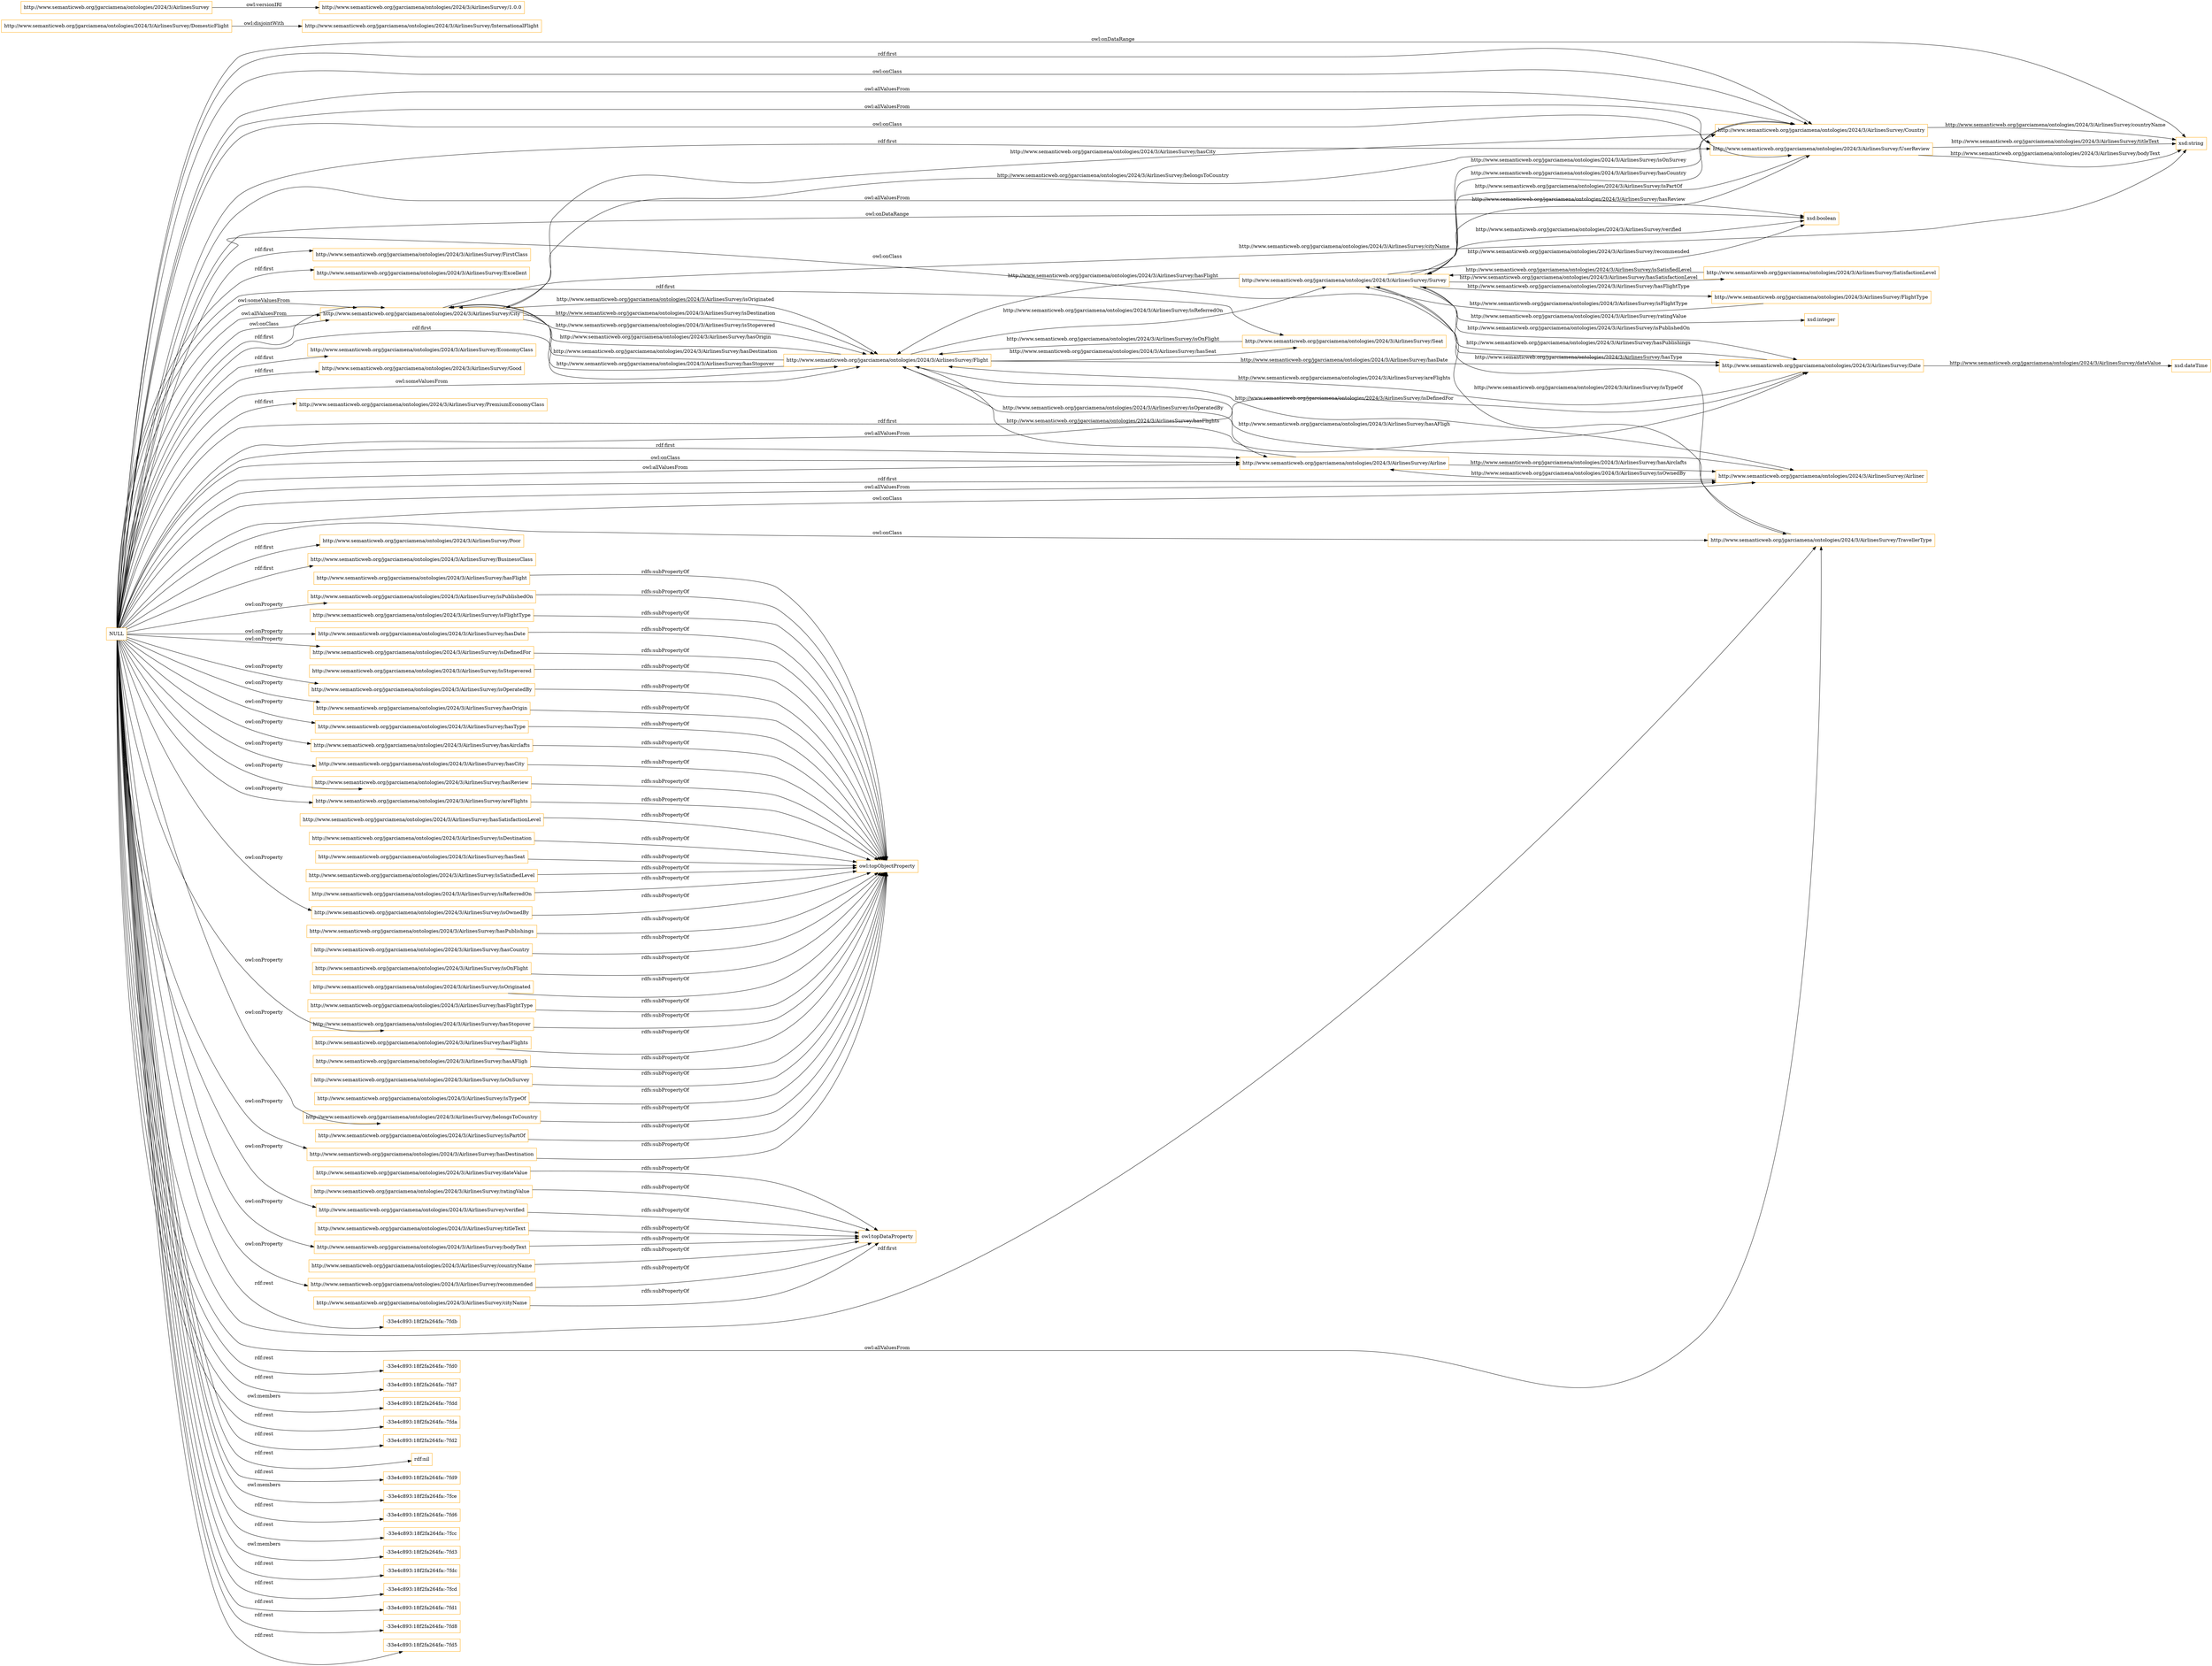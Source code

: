 digraph ar2dtool_diagram { 
rankdir=LR;
size="1501"
node [shape = rectangle, color="orange"]; "http://www.semanticweb.org/jgarciamena/ontologies/2024/3/AirlinesSurvey/City" "http://www.semanticweb.org/jgarciamena/ontologies/2024/3/AirlinesSurvey/FirstClass" "http://www.semanticweb.org/jgarciamena/ontologies/2024/3/AirlinesSurvey/InternationalFlight" "http://www.semanticweb.org/jgarciamena/ontologies/2024/3/AirlinesSurvey/Excellent" "http://www.semanticweb.org/jgarciamena/ontologies/2024/3/AirlinesSurvey/Survey" "http://www.semanticweb.org/jgarciamena/ontologies/2024/3/AirlinesSurvey/UserReview" "http://www.semanticweb.org/jgarciamena/ontologies/2024/3/AirlinesSurvey/DomesticFlight" "http://www.semanticweb.org/jgarciamena/ontologies/2024/3/AirlinesSurvey/FlightType" "http://www.semanticweb.org/jgarciamena/ontologies/2024/3/AirlinesSurvey/Date" "http://www.semanticweb.org/jgarciamena/ontologies/2024/3/AirlinesSurvey/EconomyClass" "http://www.semanticweb.org/jgarciamena/ontologies/2024/3/AirlinesSurvey/Good" "http://www.semanticweb.org/jgarciamena/ontologies/2024/3/AirlinesSurvey/Seat" "http://www.semanticweb.org/jgarciamena/ontologies/2024/3/AirlinesSurvey/SatisfactionLevel" "http://www.semanticweb.org/jgarciamena/ontologies/2024/3/AirlinesSurvey/PremiumEconomyClass" "http://www.semanticweb.org/jgarciamena/ontologies/2024/3/AirlinesSurvey/Airliner" "http://www.semanticweb.org/jgarciamena/ontologies/2024/3/AirlinesSurvey/Flight" "http://www.semanticweb.org/jgarciamena/ontologies/2024/3/AirlinesSurvey/TravellerType" "http://www.semanticweb.org/jgarciamena/ontologies/2024/3/AirlinesSurvey/Country" "http://www.semanticweb.org/jgarciamena/ontologies/2024/3/AirlinesSurvey/Poor" "http://www.semanticweb.org/jgarciamena/ontologies/2024/3/AirlinesSurvey/BusinessClass" "http://www.semanticweb.org/jgarciamena/ontologies/2024/3/AirlinesSurvey/Airline" ; /*classes style*/
	"http://www.semanticweb.org/jgarciamena/ontologies/2024/3/AirlinesSurvey/isOwnedBy" -> "owl:topObjectProperty" [ label = "rdfs:subPropertyOf" ];
	"http://www.semanticweb.org/jgarciamena/ontologies/2024/3/AirlinesSurvey/verified" -> "owl:topDataProperty" [ label = "rdfs:subPropertyOf" ];
	"http://www.semanticweb.org/jgarciamena/ontologies/2024/3/AirlinesSurvey/DomesticFlight" -> "http://www.semanticweb.org/jgarciamena/ontologies/2024/3/AirlinesSurvey/InternationalFlight" [ label = "owl:disjointWith" ];
	"http://www.semanticweb.org/jgarciamena/ontologies/2024/3/AirlinesSurvey/titleText" -> "owl:topDataProperty" [ label = "rdfs:subPropertyOf" ];
	"http://www.semanticweb.org/jgarciamena/ontologies/2024/3/AirlinesSurvey/hasPublishings" -> "owl:topObjectProperty" [ label = "rdfs:subPropertyOf" ];
	"http://www.semanticweb.org/jgarciamena/ontologies/2024/3/AirlinesSurvey/hasCountry" -> "owl:topObjectProperty" [ label = "rdfs:subPropertyOf" ];
	"http://www.semanticweb.org/jgarciamena/ontologies/2024/3/AirlinesSurvey/isOnFlight" -> "owl:topObjectProperty" [ label = "rdfs:subPropertyOf" ];
	"http://www.semanticweb.org/jgarciamena/ontologies/2024/3/AirlinesSurvey/bodyText" -> "owl:topDataProperty" [ label = "rdfs:subPropertyOf" ];
	"http://www.semanticweb.org/jgarciamena/ontologies/2024/3/AirlinesSurvey/isOriginated" -> "owl:topObjectProperty" [ label = "rdfs:subPropertyOf" ];
	"http://www.semanticweb.org/jgarciamena/ontologies/2024/3/AirlinesSurvey/hasFlightType" -> "owl:topObjectProperty" [ label = "rdfs:subPropertyOf" ];
	"http://www.semanticweb.org/jgarciamena/ontologies/2024/3/AirlinesSurvey/hasStopover" -> "owl:topObjectProperty" [ label = "rdfs:subPropertyOf" ];
	"http://www.semanticweb.org/jgarciamena/ontologies/2024/3/AirlinesSurvey/hasFlights" -> "owl:topObjectProperty" [ label = "rdfs:subPropertyOf" ];
	"http://www.semanticweb.org/jgarciamena/ontologies/2024/3/AirlinesSurvey/hasAFligh" -> "owl:topObjectProperty" [ label = "rdfs:subPropertyOf" ];
	"http://www.semanticweb.org/jgarciamena/ontologies/2024/3/AirlinesSurvey/isOnSurvey" -> "owl:topObjectProperty" [ label = "rdfs:subPropertyOf" ];
	"http://www.semanticweb.org/jgarciamena/ontologies/2024/3/AirlinesSurvey/countryName" -> "owl:topDataProperty" [ label = "rdfs:subPropertyOf" ];
	"http://www.semanticweb.org/jgarciamena/ontologies/2024/3/AirlinesSurvey/isTypeOf" -> "owl:topObjectProperty" [ label = "rdfs:subPropertyOf" ];
	"http://www.semanticweb.org/jgarciamena/ontologies/2024/3/AirlinesSurvey/belongsToCountry" -> "owl:topObjectProperty" [ label = "rdfs:subPropertyOf" ];
	"http://www.semanticweb.org/jgarciamena/ontologies/2024/3/AirlinesSurvey/isPartOf" -> "owl:topObjectProperty" [ label = "rdfs:subPropertyOf" ];
	"http://www.semanticweb.org/jgarciamena/ontologies/2024/3/AirlinesSurvey/hasDestination" -> "owl:topObjectProperty" [ label = "rdfs:subPropertyOf" ];
	"http://www.semanticweb.org/jgarciamena/ontologies/2024/3/AirlinesSurvey/hasFlight" -> "owl:topObjectProperty" [ label = "rdfs:subPropertyOf" ];
	"http://www.semanticweb.org/jgarciamena/ontologies/2024/3/AirlinesSurvey/isPublishedOn" -> "owl:topObjectProperty" [ label = "rdfs:subPropertyOf" ];
	"http://www.semanticweb.org/jgarciamena/ontologies/2024/3/AirlinesSurvey/isFlightType" -> "owl:topObjectProperty" [ label = "rdfs:subPropertyOf" ];
	"http://www.semanticweb.org/jgarciamena/ontologies/2024/3/AirlinesSurvey/hasDate" -> "owl:topObjectProperty" [ label = "rdfs:subPropertyOf" ];
	"http://www.semanticweb.org/jgarciamena/ontologies/2024/3/AirlinesSurvey/isDefinedFor" -> "owl:topObjectProperty" [ label = "rdfs:subPropertyOf" ];
	"http://www.semanticweb.org/jgarciamena/ontologies/2024/3/AirlinesSurvey/isStopevered" -> "owl:topObjectProperty" [ label = "rdfs:subPropertyOf" ];
	"NULL" -> "http://www.semanticweb.org/jgarciamena/ontologies/2024/3/AirlinesSurvey/isDefinedFor" [ label = "owl:onProperty" ];
	"NULL" -> "http://www.semanticweb.org/jgarciamena/ontologies/2024/3/AirlinesSurvey/Airliner" [ label = "rdf:first" ];
	"NULL" -> "http://www.semanticweb.org/jgarciamena/ontologies/2024/3/AirlinesSurvey/Airliner" [ label = "owl:allValuesFrom" ];
	"NULL" -> "http://www.semanticweb.org/jgarciamena/ontologies/2024/3/AirlinesSurvey/City" [ label = "owl:someValuesFrom" ];
	"NULL" -> "http://www.semanticweb.org/jgarciamena/ontologies/2024/3/AirlinesSurvey/isOperatedBy" [ label = "owl:onProperty" ];
	"NULL" -> "http://www.semanticweb.org/jgarciamena/ontologies/2024/3/AirlinesSurvey/City" [ label = "owl:allValuesFrom" ];
	"NULL" -> "http://www.semanticweb.org/jgarciamena/ontologies/2024/3/AirlinesSurvey/Date" [ label = "rdf:first" ];
	"NULL" -> "http://www.semanticweb.org/jgarciamena/ontologies/2024/3/AirlinesSurvey/hasDestination" [ label = "owl:onProperty" ];
	"NULL" -> "-33e4c893:18f2fa264fa:-7fdb" [ label = "rdf:rest" ];
	"NULL" -> "http://www.semanticweb.org/jgarciamena/ontologies/2024/3/AirlinesSurvey/Country" [ label = "rdf:first" ];
	"NULL" -> "xsd:boolean" [ label = "owl:allValuesFrom" ];
	"NULL" -> "http://www.semanticweb.org/jgarciamena/ontologies/2024/3/AirlinesSurvey/TravellerType" [ label = "owl:allValuesFrom" ];
	"NULL" -> "http://www.semanticweb.org/jgarciamena/ontologies/2024/3/AirlinesSurvey/hasOrigin" [ label = "owl:onProperty" ];
	"NULL" -> "http://www.semanticweb.org/jgarciamena/ontologies/2024/3/AirlinesSurvey/hasType" [ label = "owl:onProperty" ];
	"NULL" -> "-33e4c893:18f2fa264fa:-7fd0" [ label = "rdf:rest" ];
	"NULL" -> "http://www.semanticweb.org/jgarciamena/ontologies/2024/3/AirlinesSurvey/City" [ label = "owl:onClass" ];
	"NULL" -> "http://www.semanticweb.org/jgarciamena/ontologies/2024/3/AirlinesSurvey/UserReview" [ label = "owl:onClass" ];
	"NULL" -> "-33e4c893:18f2fa264fa:-7fd7" [ label = "rdf:rest" ];
	"NULL" -> "http://www.semanticweb.org/jgarciamena/ontologies/2024/3/AirlinesSurvey/recommended" [ label = "owl:onProperty" ];
	"NULL" -> "-33e4c893:18f2fa264fa:-7fdd" [ label = "owl:members" ];
	"NULL" -> "http://www.semanticweb.org/jgarciamena/ontologies/2024/3/AirlinesSurvey/Airliner" [ label = "owl:onClass" ];
	"NULL" -> "http://www.semanticweb.org/jgarciamena/ontologies/2024/3/AirlinesSurvey/hasAirclafts" [ label = "owl:onProperty" ];
	"NULL" -> "http://www.semanticweb.org/jgarciamena/ontologies/2024/3/AirlinesSurvey/PremiumEconomyClass" [ label = "rdf:first" ];
	"NULL" -> "http://www.semanticweb.org/jgarciamena/ontologies/2024/3/AirlinesSurvey/EconomyClass" [ label = "rdf:first" ];
	"NULL" -> "http://www.semanticweb.org/jgarciamena/ontologies/2024/3/AirlinesSurvey/Airline" [ label = "owl:onClass" ];
	"NULL" -> "http://www.semanticweb.org/jgarciamena/ontologies/2024/3/AirlinesSurvey/hasCity" [ label = "owl:onProperty" ];
	"NULL" -> "http://www.semanticweb.org/jgarciamena/ontologies/2024/3/AirlinesSurvey/City" [ label = "rdf:first" ];
	"NULL" -> "http://www.semanticweb.org/jgarciamena/ontologies/2024/3/AirlinesSurvey/verified" [ label = "owl:onProperty" ];
	"NULL" -> "http://www.semanticweb.org/jgarciamena/ontologies/2024/3/AirlinesSurvey/Date" [ label = "owl:allValuesFrom" ];
	"NULL" -> "http://www.semanticweb.org/jgarciamena/ontologies/2024/3/AirlinesSurvey/hasReview" [ label = "owl:onProperty" ];
	"NULL" -> "http://www.semanticweb.org/jgarciamena/ontologies/2024/3/AirlinesSurvey/FirstClass" [ label = "rdf:first" ];
	"NULL" -> "http://www.semanticweb.org/jgarciamena/ontologies/2024/3/AirlinesSurvey/Airline" [ label = "owl:allValuesFrom" ];
	"NULL" -> "-33e4c893:18f2fa264fa:-7fda" [ label = "rdf:rest" ];
	"NULL" -> "http://www.semanticweb.org/jgarciamena/ontologies/2024/3/AirlinesSurvey/Poor" [ label = "rdf:first" ];
	"NULL" -> "-33e4c893:18f2fa264fa:-7fd2" [ label = "rdf:rest" ];
	"NULL" -> "http://www.semanticweb.org/jgarciamena/ontologies/2024/3/AirlinesSurvey/Flight" [ label = "rdf:first" ];
	"NULL" -> "http://www.semanticweb.org/jgarciamena/ontologies/2024/3/AirlinesSurvey/Date" [ label = "owl:onClass" ];
	"NULL" -> "rdf:nil" [ label = "rdf:rest" ];
	"NULL" -> "-33e4c893:18f2fa264fa:-7fd9" [ label = "rdf:rest" ];
	"NULL" -> "-33e4c893:18f2fa264fa:-7fce" [ label = "owl:members" ];
	"NULL" -> "http://www.semanticweb.org/jgarciamena/ontologies/2024/3/AirlinesSurvey/TravellerType" [ label = "owl:onClass" ];
	"NULL" -> "http://www.semanticweb.org/jgarciamena/ontologies/2024/3/AirlinesSurvey/bodyText" [ label = "owl:onProperty" ];
	"NULL" -> "http://www.semanticweb.org/jgarciamena/ontologies/2024/3/AirlinesSurvey/Flight" [ label = "owl:someValuesFrom" ];
	"NULL" -> "-33e4c893:18f2fa264fa:-7fd6" [ label = "rdf:rest" ];
	"NULL" -> "http://www.semanticweb.org/jgarciamena/ontologies/2024/3/AirlinesSurvey/Good" [ label = "rdf:first" ];
	"NULL" -> "-33e4c893:18f2fa264fa:-7fcc" [ label = "rdf:rest" ];
	"NULL" -> "http://www.semanticweb.org/jgarciamena/ontologies/2024/3/AirlinesSurvey/areFlights" [ label = "owl:onProperty" ];
	"NULL" -> "http://www.semanticweb.org/jgarciamena/ontologies/2024/3/AirlinesSurvey/Country" [ label = "owl:onClass" ];
	"NULL" -> "-33e4c893:18f2fa264fa:-7fd3" [ label = "owl:members" ];
	"NULL" -> "http://www.semanticweb.org/jgarciamena/ontologies/2024/3/AirlinesSurvey/belongsToCountry" [ label = "owl:onProperty" ];
	"NULL" -> "http://www.semanticweb.org/jgarciamena/ontologies/2024/3/AirlinesSurvey/BusinessClass" [ label = "rdf:first" ];
	"NULL" -> "http://www.semanticweb.org/jgarciamena/ontologies/2024/3/AirlinesSurvey/TravellerType" [ label = "rdf:first" ];
	"NULL" -> "-33e4c893:18f2fa264fa:-7fdc" [ label = "rdf:rest" ];
	"NULL" -> "xsd:string" [ label = "owl:onDataRange" ];
	"NULL" -> "-33e4c893:18f2fa264fa:-7fcd" [ label = "rdf:rest" ];
	"NULL" -> "http://www.semanticweb.org/jgarciamena/ontologies/2024/3/AirlinesSurvey/isPublishedOn" [ label = "owl:onProperty" ];
	"NULL" -> "-33e4c893:18f2fa264fa:-7fd1" [ label = "rdf:rest" ];
	"NULL" -> "xsd:boolean" [ label = "owl:onDataRange" ];
	"NULL" -> "http://www.semanticweb.org/jgarciamena/ontologies/2024/3/AirlinesSurvey/UserReview" [ label = "rdf:first" ];
	"NULL" -> "http://www.semanticweb.org/jgarciamena/ontologies/2024/3/AirlinesSurvey/Seat" [ label = "rdf:first" ];
	"NULL" -> "-33e4c893:18f2fa264fa:-7fd8" [ label = "rdf:rest" ];
	"NULL" -> "http://www.semanticweb.org/jgarciamena/ontologies/2024/3/AirlinesSurvey/isOwnedBy" [ label = "owl:onProperty" ];
	"NULL" -> "http://www.semanticweb.org/jgarciamena/ontologies/2024/3/AirlinesSurvey/Country" [ label = "owl:allValuesFrom" ];
	"NULL" -> "-33e4c893:18f2fa264fa:-7fd5" [ label = "rdf:rest" ];
	"NULL" -> "http://www.semanticweb.org/jgarciamena/ontologies/2024/3/AirlinesSurvey/hasStopover" [ label = "owl:onProperty" ];
	"NULL" -> "http://www.semanticweb.org/jgarciamena/ontologies/2024/3/AirlinesSurvey/Excellent" [ label = "rdf:first" ];
	"NULL" -> "http://www.semanticweb.org/jgarciamena/ontologies/2024/3/AirlinesSurvey/UserReview" [ label = "owl:allValuesFrom" ];
	"NULL" -> "http://www.semanticweb.org/jgarciamena/ontologies/2024/3/AirlinesSurvey/hasDate" [ label = "owl:onProperty" ];
	"NULL" -> "http://www.semanticweb.org/jgarciamena/ontologies/2024/3/AirlinesSurvey/Airline" [ label = "rdf:first" ];
	"http://www.semanticweb.org/jgarciamena/ontologies/2024/3/AirlinesSurvey/isOperatedBy" -> "owl:topObjectProperty" [ label = "rdfs:subPropertyOf" ];
	"http://www.semanticweb.org/jgarciamena/ontologies/2024/3/AirlinesSurvey/hasCity" -> "owl:topObjectProperty" [ label = "rdfs:subPropertyOf" ];
	"http://www.semanticweb.org/jgarciamena/ontologies/2024/3/AirlinesSurvey/hasSatisfactionLevel" -> "owl:topObjectProperty" [ label = "rdfs:subPropertyOf" ];
	"http://www.semanticweb.org/jgarciamena/ontologies/2024/3/AirlinesSurvey/isDestination" -> "owl:topObjectProperty" [ label = "rdfs:subPropertyOf" ];
	"http://www.semanticweb.org/jgarciamena/ontologies/2024/3/AirlinesSurvey/hasOrigin" -> "owl:topObjectProperty" [ label = "rdfs:subPropertyOf" ];
	"http://www.semanticweb.org/jgarciamena/ontologies/2024/3/AirlinesSurvey/cityName" -> "owl:topDataProperty" [ label = "rdfs:subPropertyOf" ];
	"http://www.semanticweb.org/jgarciamena/ontologies/2024/3/AirlinesSurvey/hasSeat" -> "owl:topObjectProperty" [ label = "rdfs:subPropertyOf" ];
	"http://www.semanticweb.org/jgarciamena/ontologies/2024/3/AirlinesSurvey/hasReview" -> "owl:topObjectProperty" [ label = "rdfs:subPropertyOf" ];
	"http://www.semanticweb.org/jgarciamena/ontologies/2024/3/AirlinesSurvey/isSatisfiedLevel" -> "owl:topObjectProperty" [ label = "rdfs:subPropertyOf" ];
	"http://www.semanticweb.org/jgarciamena/ontologies/2024/3/AirlinesSurvey/isReferredOn" -> "owl:topObjectProperty" [ label = "rdfs:subPropertyOf" ];
	"http://www.semanticweb.org/jgarciamena/ontologies/2024/3/AirlinesSurvey/hasType" -> "owl:topObjectProperty" [ label = "rdfs:subPropertyOf" ];
	"http://www.semanticweb.org/jgarciamena/ontologies/2024/3/AirlinesSurvey/dateValue" -> "owl:topDataProperty" [ label = "rdfs:subPropertyOf" ];
	"http://www.semanticweb.org/jgarciamena/ontologies/2024/3/AirlinesSurvey/recommended" -> "owl:topDataProperty" [ label = "rdfs:subPropertyOf" ];
	"http://www.semanticweb.org/jgarciamena/ontologies/2024/3/AirlinesSurvey/areFlights" -> "owl:topObjectProperty" [ label = "rdfs:subPropertyOf" ];
	"http://www.semanticweb.org/jgarciamena/ontologies/2024/3/AirlinesSurvey/hasAirclafts" -> "owl:topObjectProperty" [ label = "rdfs:subPropertyOf" ];
	"http://www.semanticweb.org/jgarciamena/ontologies/2024/3/AirlinesSurvey/ratingValue" -> "owl:topDataProperty" [ label = "rdfs:subPropertyOf" ];
	"http://www.semanticweb.org/jgarciamena/ontologies/2024/3/AirlinesSurvey" -> "http://www.semanticweb.org/jgarciamena/ontologies/2024/3/AirlinesSurvey/1.0.0" [ label = "owl:versionIRI" ];
	"http://www.semanticweb.org/jgarciamena/ontologies/2024/3/AirlinesSurvey/UserReview" -> "xsd:string" [ label = "http://www.semanticweb.org/jgarciamena/ontologies/2024/3/AirlinesSurvey/bodyText" ];
	"http://www.semanticweb.org/jgarciamena/ontologies/2024/3/AirlinesSurvey/Survey" -> "http://www.semanticweb.org/jgarciamena/ontologies/2024/3/AirlinesSurvey/SatisfactionLevel" [ label = "http://www.semanticweb.org/jgarciamena/ontologies/2024/3/AirlinesSurvey/hasSatisfactionLevel" ];
	"http://www.semanticweb.org/jgarciamena/ontologies/2024/3/AirlinesSurvey/Survey" -> "xsd:boolean" [ label = "http://www.semanticweb.org/jgarciamena/ontologies/2024/3/AirlinesSurvey/verified" ];
	"http://www.semanticweb.org/jgarciamena/ontologies/2024/3/AirlinesSurvey/Flight" -> "http://www.semanticweb.org/jgarciamena/ontologies/2024/3/AirlinesSurvey/City" [ label = "http://www.semanticweb.org/jgarciamena/ontologies/2024/3/AirlinesSurvey/hasOrigin" ];
	"http://www.semanticweb.org/jgarciamena/ontologies/2024/3/AirlinesSurvey/Flight" -> "http://www.semanticweb.org/jgarciamena/ontologies/2024/3/AirlinesSurvey/Seat" [ label = "http://www.semanticweb.org/jgarciamena/ontologies/2024/3/AirlinesSurvey/hasSeat" ];
	"http://www.semanticweb.org/jgarciamena/ontologies/2024/3/AirlinesSurvey/Date" -> "http://www.semanticweb.org/jgarciamena/ontologies/2024/3/AirlinesSurvey/Flight" [ label = "http://www.semanticweb.org/jgarciamena/ontologies/2024/3/AirlinesSurvey/areFlights" ];
	"http://www.semanticweb.org/jgarciamena/ontologies/2024/3/AirlinesSurvey/Airline" -> "http://www.semanticweb.org/jgarciamena/ontologies/2024/3/AirlinesSurvey/Flight" [ label = "http://www.semanticweb.org/jgarciamena/ontologies/2024/3/AirlinesSurvey/hasFlights" ];
	"http://www.semanticweb.org/jgarciamena/ontologies/2024/3/AirlinesSurvey/Survey" -> "http://www.semanticweb.org/jgarciamena/ontologies/2024/3/AirlinesSurvey/UserReview" [ label = "http://www.semanticweb.org/jgarciamena/ontologies/2024/3/AirlinesSurvey/hasReview" ];
	"http://www.semanticweb.org/jgarciamena/ontologies/2024/3/AirlinesSurvey/Seat" -> "http://www.semanticweb.org/jgarciamena/ontologies/2024/3/AirlinesSurvey/Flight" [ label = "http://www.semanticweb.org/jgarciamena/ontologies/2024/3/AirlinesSurvey/isOnFlight" ];
	"http://www.semanticweb.org/jgarciamena/ontologies/2024/3/AirlinesSurvey/UserReview" -> "http://www.semanticweb.org/jgarciamena/ontologies/2024/3/AirlinesSurvey/Survey" [ label = "http://www.semanticweb.org/jgarciamena/ontologies/2024/3/AirlinesSurvey/isPartOf" ];
	"http://www.semanticweb.org/jgarciamena/ontologies/2024/3/AirlinesSurvey/SatisfactionLevel" -> "http://www.semanticweb.org/jgarciamena/ontologies/2024/3/AirlinesSurvey/Survey" [ label = "http://www.semanticweb.org/jgarciamena/ontologies/2024/3/AirlinesSurvey/isSatisfiedLevel" ];
	"http://www.semanticweb.org/jgarciamena/ontologies/2024/3/AirlinesSurvey/Survey" -> "http://www.semanticweb.org/jgarciamena/ontologies/2024/3/AirlinesSurvey/TravellerType" [ label = "http://www.semanticweb.org/jgarciamena/ontologies/2024/3/AirlinesSurvey/hasType" ];
	"http://www.semanticweb.org/jgarciamena/ontologies/2024/3/AirlinesSurvey/Flight" -> "http://www.semanticweb.org/jgarciamena/ontologies/2024/3/AirlinesSurvey/City" [ label = "http://www.semanticweb.org/jgarciamena/ontologies/2024/3/AirlinesSurvey/hasDestination" ];
	"http://www.semanticweb.org/jgarciamena/ontologies/2024/3/AirlinesSurvey/Survey" -> "http://www.semanticweb.org/jgarciamena/ontologies/2024/3/AirlinesSurvey/Country" [ label = "http://www.semanticweb.org/jgarciamena/ontologies/2024/3/AirlinesSurvey/hasCountry" ];
	"http://www.semanticweb.org/jgarciamena/ontologies/2024/3/AirlinesSurvey/Airliner" -> "http://www.semanticweb.org/jgarciamena/ontologies/2024/3/AirlinesSurvey/Airline" [ label = "http://www.semanticweb.org/jgarciamena/ontologies/2024/3/AirlinesSurvey/isOwnedBy" ];
	"http://www.semanticweb.org/jgarciamena/ontologies/2024/3/AirlinesSurvey/Airliner" -> "http://www.semanticweb.org/jgarciamena/ontologies/2024/3/AirlinesSurvey/Flight" [ label = "http://www.semanticweb.org/jgarciamena/ontologies/2024/3/AirlinesSurvey/hasAFligh" ];
	"http://www.semanticweb.org/jgarciamena/ontologies/2024/3/AirlinesSurvey/City" -> "http://www.semanticweb.org/jgarciamena/ontologies/2024/3/AirlinesSurvey/Flight" [ label = "http://www.semanticweb.org/jgarciamena/ontologies/2024/3/AirlinesSurvey/isOriginated" ];
	"http://www.semanticweb.org/jgarciamena/ontologies/2024/3/AirlinesSurvey/City" -> "http://www.semanticweb.org/jgarciamena/ontologies/2024/3/AirlinesSurvey/Country" [ label = "http://www.semanticweb.org/jgarciamena/ontologies/2024/3/AirlinesSurvey/belongsToCountry" ];
	"http://www.semanticweb.org/jgarciamena/ontologies/2024/3/AirlinesSurvey/FlightType" -> "http://www.semanticweb.org/jgarciamena/ontologies/2024/3/AirlinesSurvey/Survey" [ label = "http://www.semanticweb.org/jgarciamena/ontologies/2024/3/AirlinesSurvey/isFlightType" ];
	"http://www.semanticweb.org/jgarciamena/ontologies/2024/3/AirlinesSurvey/City" -> "xsd:string" [ label = "http://www.semanticweb.org/jgarciamena/ontologies/2024/3/AirlinesSurvey/cityName" ];
	"http://www.semanticweb.org/jgarciamena/ontologies/2024/3/AirlinesSurvey/Survey" -> "http://www.semanticweb.org/jgarciamena/ontologies/2024/3/AirlinesSurvey/FlightType" [ label = "http://www.semanticweb.org/jgarciamena/ontologies/2024/3/AirlinesSurvey/hasFlightType" ];
	"http://www.semanticweb.org/jgarciamena/ontologies/2024/3/AirlinesSurvey/City" -> "http://www.semanticweb.org/jgarciamena/ontologies/2024/3/AirlinesSurvey/Flight" [ label = "http://www.semanticweb.org/jgarciamena/ontologies/2024/3/AirlinesSurvey/isDestination" ];
	"http://www.semanticweb.org/jgarciamena/ontologies/2024/3/AirlinesSurvey/UserReview" -> "xsd:string" [ label = "http://www.semanticweb.org/jgarciamena/ontologies/2024/3/AirlinesSurvey/titleText" ];
	"http://www.semanticweb.org/jgarciamena/ontologies/2024/3/AirlinesSurvey/Flight" -> "http://www.semanticweb.org/jgarciamena/ontologies/2024/3/AirlinesSurvey/City" [ label = "http://www.semanticweb.org/jgarciamena/ontologies/2024/3/AirlinesSurvey/hasStopover" ];
	"http://www.semanticweb.org/jgarciamena/ontologies/2024/3/AirlinesSurvey/Survey" -> "xsd:integer" [ label = "http://www.semanticweb.org/jgarciamena/ontologies/2024/3/AirlinesSurvey/ratingValue" ];
	"http://www.semanticweb.org/jgarciamena/ontologies/2024/3/AirlinesSurvey/Flight" -> "http://www.semanticweb.org/jgarciamena/ontologies/2024/3/AirlinesSurvey/Date" [ label = "http://www.semanticweb.org/jgarciamena/ontologies/2024/3/AirlinesSurvey/hasDate" ];
	"http://www.semanticweb.org/jgarciamena/ontologies/2024/3/AirlinesSurvey/Country" -> "http://www.semanticweb.org/jgarciamena/ontologies/2024/3/AirlinesSurvey/Survey" [ label = "http://www.semanticweb.org/jgarciamena/ontologies/2024/3/AirlinesSurvey/isOnSurvey" ];
	"http://www.semanticweb.org/jgarciamena/ontologies/2024/3/AirlinesSurvey/City" -> "http://www.semanticweb.org/jgarciamena/ontologies/2024/3/AirlinesSurvey/Flight" [ label = "http://www.semanticweb.org/jgarciamena/ontologies/2024/3/AirlinesSurvey/isStopevered" ];
	"http://www.semanticweb.org/jgarciamena/ontologies/2024/3/AirlinesSurvey/Date" -> "http://www.semanticweb.org/jgarciamena/ontologies/2024/3/AirlinesSurvey/Survey" [ label = "http://www.semanticweb.org/jgarciamena/ontologies/2024/3/AirlinesSurvey/hasPublishings" ];
	"http://www.semanticweb.org/jgarciamena/ontologies/2024/3/AirlinesSurvey/Survey" -> "http://www.semanticweb.org/jgarciamena/ontologies/2024/3/AirlinesSurvey/Date" [ label = "http://www.semanticweb.org/jgarciamena/ontologies/2024/3/AirlinesSurvey/isPublishedOn" ];
	"http://www.semanticweb.org/jgarciamena/ontologies/2024/3/AirlinesSurvey/Country" -> "http://www.semanticweb.org/jgarciamena/ontologies/2024/3/AirlinesSurvey/City" [ label = "http://www.semanticweb.org/jgarciamena/ontologies/2024/3/AirlinesSurvey/hasCity" ];
	"http://www.semanticweb.org/jgarciamena/ontologies/2024/3/AirlinesSurvey/Country" -> "xsd:string" [ label = "http://www.semanticweb.org/jgarciamena/ontologies/2024/3/AirlinesSurvey/countryName" ];
	"http://www.semanticweb.org/jgarciamena/ontologies/2024/3/AirlinesSurvey/Survey" -> "xsd:boolean" [ label = "http://www.semanticweb.org/jgarciamena/ontologies/2024/3/AirlinesSurvey/recommended" ];
	"http://www.semanticweb.org/jgarciamena/ontologies/2024/3/AirlinesSurvey/Survey" -> "http://www.semanticweb.org/jgarciamena/ontologies/2024/3/AirlinesSurvey/Flight" [ label = "http://www.semanticweb.org/jgarciamena/ontologies/2024/3/AirlinesSurvey/hasFlight" ];
	"http://www.semanticweb.org/jgarciamena/ontologies/2024/3/AirlinesSurvey/Flight" -> "http://www.semanticweb.org/jgarciamena/ontologies/2024/3/AirlinesSurvey/Airliner" [ label = "http://www.semanticweb.org/jgarciamena/ontologies/2024/3/AirlinesSurvey/isDefinedFor" ];
	"http://www.semanticweb.org/jgarciamena/ontologies/2024/3/AirlinesSurvey/Flight" -> "http://www.semanticweb.org/jgarciamena/ontologies/2024/3/AirlinesSurvey/Airline" [ label = "http://www.semanticweb.org/jgarciamena/ontologies/2024/3/AirlinesSurvey/isOperatedBy" ];
	"http://www.semanticweb.org/jgarciamena/ontologies/2024/3/AirlinesSurvey/Date" -> "xsd:dateTime" [ label = "http://www.semanticweb.org/jgarciamena/ontologies/2024/3/AirlinesSurvey/dateValue" ];
	"http://www.semanticweb.org/jgarciamena/ontologies/2024/3/AirlinesSurvey/Airline" -> "http://www.semanticweb.org/jgarciamena/ontologies/2024/3/AirlinesSurvey/Airliner" [ label = "http://www.semanticweb.org/jgarciamena/ontologies/2024/3/AirlinesSurvey/hasAirclafts" ];
	"http://www.semanticweb.org/jgarciamena/ontologies/2024/3/AirlinesSurvey/Flight" -> "http://www.semanticweb.org/jgarciamena/ontologies/2024/3/AirlinesSurvey/Survey" [ label = "http://www.semanticweb.org/jgarciamena/ontologies/2024/3/AirlinesSurvey/isReferredOn" ];
	"http://www.semanticweb.org/jgarciamena/ontologies/2024/3/AirlinesSurvey/TravellerType" -> "http://www.semanticweb.org/jgarciamena/ontologies/2024/3/AirlinesSurvey/Survey" [ label = "http://www.semanticweb.org/jgarciamena/ontologies/2024/3/AirlinesSurvey/isTypeOf" ];

}
